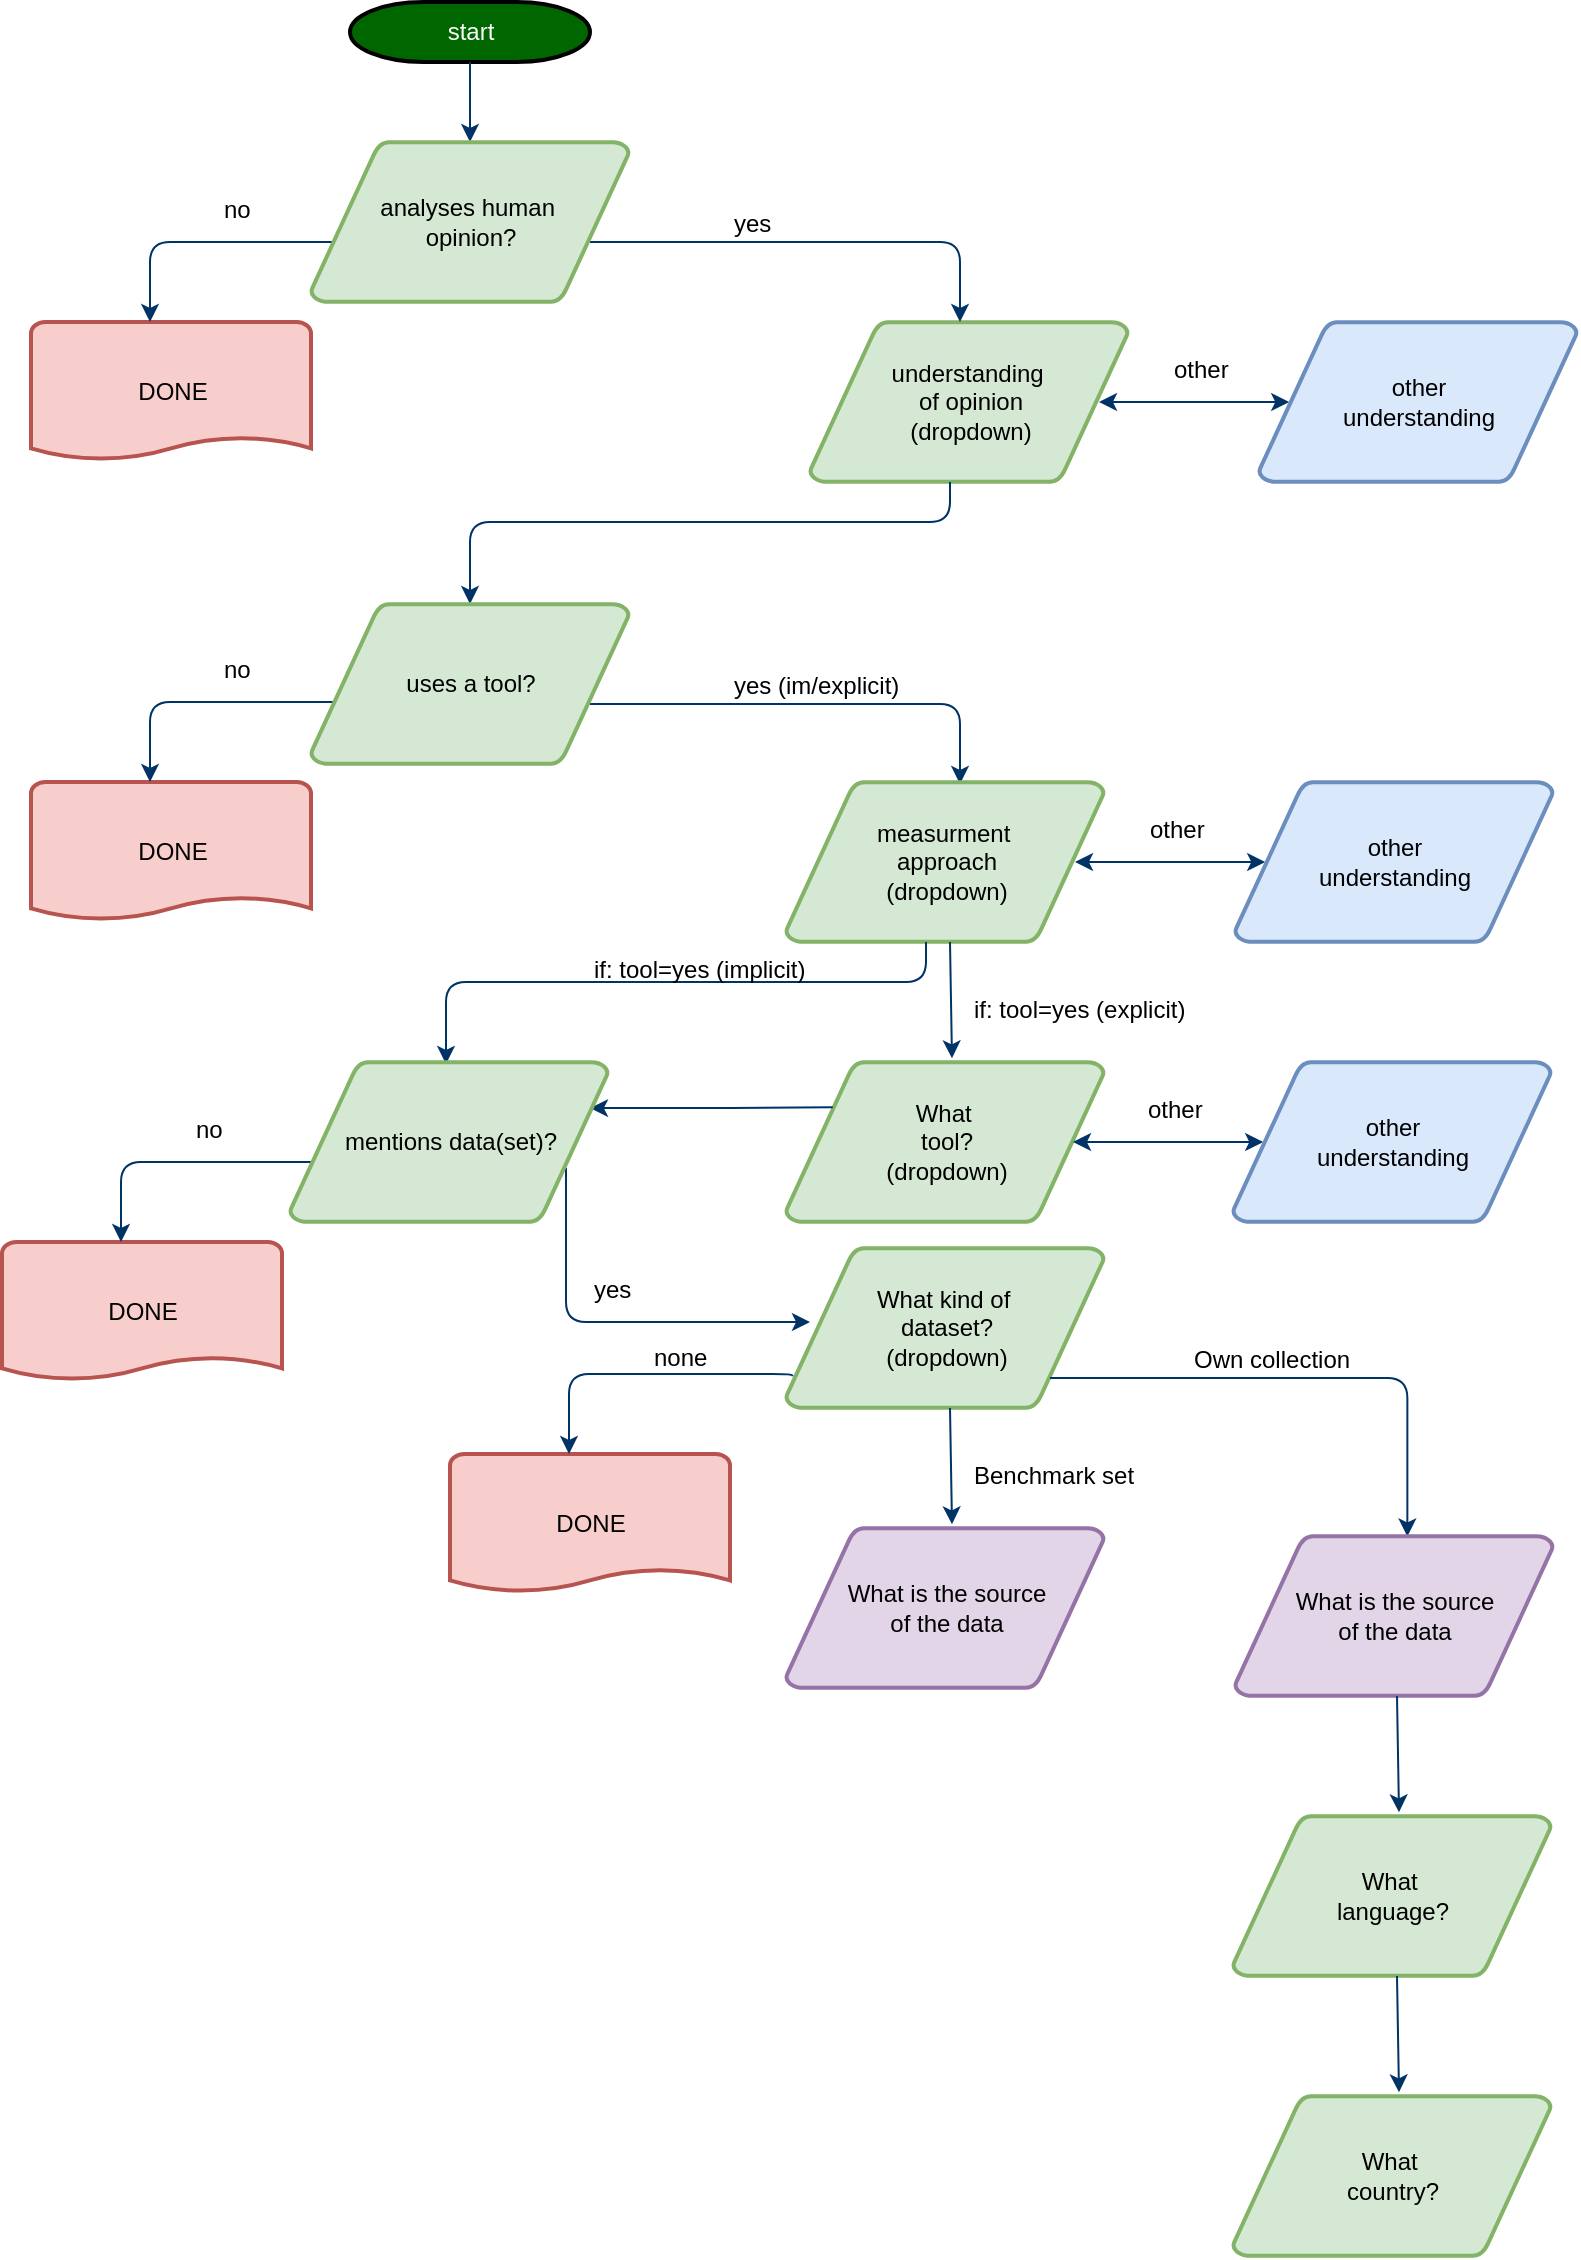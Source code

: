 <mxfile version="21.7.4" type="device">
  <diagram id="6a731a19-8d31-9384-78a2-239565b7b9f0" name="Page-1">
    <mxGraphModel dx="2074" dy="1130" grid="1" gridSize="10" guides="1" tooltips="1" connect="1" arrows="1" fold="1" page="1" pageScale="1" pageWidth="1169" pageHeight="827" background="none" math="0" shadow="0">
      <root>
        <mxCell id="0" />
        <mxCell id="1" parent="0" />
        <mxCell id="2" value="start" style="shape=mxgraph.flowchart.terminator;strokeWidth=2;gradientColor=none;gradientDirection=north;fontStyle=0;html=1;fillColor=#006600;fontColor=#FFFFFF;" parent="1" vertex="1">
          <mxGeometry x="260" y="60" width="120" height="30" as="geometry" />
        </mxCell>
        <mxCell id="5" value="&lt;div&gt;understanding&amp;nbsp;&lt;/div&gt;&lt;div&gt;of opinion&lt;/div&gt;&lt;div&gt;(dropdown)&lt;br&gt;&lt;/div&gt;" style="shape=mxgraph.flowchart.data;strokeWidth=2;gradientDirection=north;fontStyle=0;html=1;fillColor=#d5e8d4;strokeColor=#82b366;" parent="1" vertex="1">
          <mxGeometry x="490" y="220" width="159" height="80" as="geometry" />
        </mxCell>
        <mxCell id="7" style="fontStyle=1;strokeColor=#003366;strokeWidth=1;html=1;" parent="1" source="2" target="3" edge="1">
          <mxGeometry relative="1" as="geometry" />
        </mxCell>
        <mxCell id="11" value="other" style="text;fontStyle=0;html=1;strokeColor=none;gradientColor=none;fillColor=none;strokeWidth=2;" parent="1" vertex="1">
          <mxGeometry x="670" y="230" width="40" height="26" as="geometry" />
        </mxCell>
        <mxCell id="x1aTtKk9OOsL-Io-ijWA-57" value="DONE" style="shape=mxgraph.flowchart.document;strokeWidth=2;gradientDirection=north;fontStyle=0;html=1;fillColor=#f8cecc;strokeColor=#b85450;" parent="1" vertex="1">
          <mxGeometry x="100.5" y="220" width="140" height="70" as="geometry" />
        </mxCell>
        <mxCell id="x1aTtKk9OOsL-Io-ijWA-59" value="no" style="text;fontStyle=0;html=1;strokeColor=none;gradientColor=none;fillColor=none;strokeWidth=2;" parent="1" vertex="1">
          <mxGeometry x="195" y="150" width="40" height="26" as="geometry" />
        </mxCell>
        <mxCell id="x1aTtKk9OOsL-Io-ijWA-60" value="" style="edgeStyle=elbowEdgeStyle;elbow=horizontal;fontStyle=1;strokeColor=#003366;strokeWidth=1;html=1;entryX=0.095;entryY=0.5;entryDx=0;entryDy=0;entryPerimeter=0;startArrow=classic;startFill=1;" parent="1" target="x1aTtKk9OOsL-Io-ijWA-61" edge="1">
          <mxGeometry width="100" height="100" as="geometry">
            <mxPoint x="634.5" y="260" as="sourcePoint" />
            <mxPoint x="724.5" y="259.5" as="targetPoint" />
          </mxGeometry>
        </mxCell>
        <mxCell id="x1aTtKk9OOsL-Io-ijWA-61" value="&lt;div&gt;other&lt;/div&gt;&lt;div&gt;understanding&lt;br&gt;&lt;/div&gt;" style="shape=mxgraph.flowchart.data;strokeWidth=2;gradientDirection=north;fontStyle=0;html=1;fillColor=#dae8fc;strokeColor=#6c8ebf;" parent="1" vertex="1">
          <mxGeometry x="714.5" y="220" width="159" height="80" as="geometry" />
        </mxCell>
        <mxCell id="x1aTtKk9OOsL-Io-ijWA-63" value="" style="edgeStyle=elbowEdgeStyle;elbow=vertical;exitX=1;exitY=0.5;exitPerimeter=0;entryX=0.5;entryY=0;entryPerimeter=0;fontStyle=1;strokeColor=#003366;strokeWidth=1;html=1;" parent="1" edge="1">
          <mxGeometry width="100" height="100" as="geometry">
            <mxPoint x="380" y="180" as="sourcePoint" />
            <mxPoint x="565" y="220" as="targetPoint" />
            <Array as="points">
              <mxPoint x="480" y="180" />
            </Array>
          </mxGeometry>
        </mxCell>
        <mxCell id="x1aTtKk9OOsL-Io-ijWA-65" value="" style="edgeStyle=elbowEdgeStyle;elbow=vertical;fontStyle=1;strokeColor=#003366;strokeWidth=1;html=1;" parent="1" edge="1">
          <mxGeometry width="100" height="100" as="geometry">
            <mxPoint x="255" y="180" as="sourcePoint" />
            <mxPoint x="160" y="220" as="targetPoint" />
            <Array as="points">
              <mxPoint x="355" y="180" />
            </Array>
          </mxGeometry>
        </mxCell>
        <mxCell id="x1aTtKk9OOsL-Io-ijWA-66" value="yes" style="text;fontStyle=0;html=1;strokeColor=none;gradientColor=none;fillColor=none;strokeWidth=2;" parent="1" vertex="1">
          <mxGeometry x="450" y="157" width="40" height="26" as="geometry" />
        </mxCell>
        <mxCell id="x1aTtKk9OOsL-Io-ijWA-68" value="" style="edgeStyle=elbowEdgeStyle;elbow=vertical;exitX=0.5;exitY=1;exitPerimeter=0;fontStyle=1;strokeColor=#003366;strokeWidth=1;html=1;" parent="1" target="x1aTtKk9OOsL-Io-ijWA-67" edge="1">
          <mxGeometry width="100" height="100" as="geometry">
            <mxPoint x="560" y="300" as="sourcePoint" />
            <mxPoint x="305" y="480" as="targetPoint" />
            <Array as="points">
              <mxPoint x="440" y="320" />
            </Array>
          </mxGeometry>
        </mxCell>
        <mxCell id="x1aTtKk9OOsL-Io-ijWA-69" value="" style="edgeStyle=elbowEdgeStyle;elbow=vertical;exitX=1;exitY=0.5;exitPerimeter=0;entryX=0.5;entryY=0;entryPerimeter=0;fontStyle=1;strokeColor=#003366;strokeWidth=1;html=1;" parent="1" edge="1">
          <mxGeometry width="100" height="100" as="geometry">
            <mxPoint x="380" y="411" as="sourcePoint" />
            <mxPoint x="565" y="451" as="targetPoint" />
            <Array as="points">
              <mxPoint x="480" y="411" />
            </Array>
          </mxGeometry>
        </mxCell>
        <mxCell id="x1aTtKk9OOsL-Io-ijWA-70" value="yes (im/explicit)" style="text;fontStyle=0;html=1;strokeColor=none;gradientColor=none;fillColor=none;strokeWidth=2;" parent="1" vertex="1">
          <mxGeometry x="450" y="388" width="40" height="26" as="geometry" />
        </mxCell>
        <mxCell id="x1aTtKk9OOsL-Io-ijWA-71" value="DONE" style="shape=mxgraph.flowchart.document;strokeWidth=2;gradientDirection=north;fontStyle=0;html=1;fillColor=#f8cecc;strokeColor=#b85450;" parent="1" vertex="1">
          <mxGeometry x="100.5" y="450" width="140" height="70" as="geometry" />
        </mxCell>
        <mxCell id="x1aTtKk9OOsL-Io-ijWA-72" value="no" style="text;fontStyle=0;html=1;strokeColor=none;gradientColor=none;fillColor=none;strokeWidth=2;" parent="1" vertex="1">
          <mxGeometry x="195" y="380" width="40" height="26" as="geometry" />
        </mxCell>
        <mxCell id="x1aTtKk9OOsL-Io-ijWA-73" value="" style="edgeStyle=elbowEdgeStyle;elbow=vertical;exitX=1;exitY=0.5;exitPerimeter=0;fontStyle=1;strokeColor=#003366;strokeWidth=1;html=1;" parent="1" edge="1">
          <mxGeometry width="100" height="100" as="geometry">
            <mxPoint x="255" y="410" as="sourcePoint" />
            <mxPoint x="160" y="450" as="targetPoint" />
            <Array as="points">
              <mxPoint x="355" y="410" />
            </Array>
          </mxGeometry>
        </mxCell>
        <mxCell id="x1aTtKk9OOsL-Io-ijWA-74" value="&lt;div&gt;measurment&amp;nbsp;&lt;/div&gt;&lt;div&gt;approach&lt;br&gt;&lt;/div&gt;&lt;div&gt;(dropdown)&lt;br&gt;&lt;/div&gt;" style="shape=mxgraph.flowchart.data;strokeWidth=2;gradientDirection=north;fontStyle=0;html=1;fillColor=#d5e8d4;strokeColor=#82b366;" parent="1" vertex="1">
          <mxGeometry x="478" y="450" width="159" height="80" as="geometry" />
        </mxCell>
        <mxCell id="x1aTtKk9OOsL-Io-ijWA-75" value="other" style="text;fontStyle=0;html=1;strokeColor=none;gradientColor=none;fillColor=none;strokeWidth=2;" parent="1" vertex="1">
          <mxGeometry x="658" y="460" width="40" height="26" as="geometry" />
        </mxCell>
        <mxCell id="x1aTtKk9OOsL-Io-ijWA-76" value="" style="edgeStyle=elbowEdgeStyle;elbow=horizontal;fontStyle=1;strokeColor=#003366;strokeWidth=1;html=1;entryX=0.095;entryY=0.5;entryDx=0;entryDy=0;entryPerimeter=0;startArrow=classic;startFill=1;" parent="1" target="x1aTtKk9OOsL-Io-ijWA-77" edge="1">
          <mxGeometry width="100" height="100" as="geometry">
            <mxPoint x="622.5" y="490" as="sourcePoint" />
            <mxPoint x="712.5" y="489.5" as="targetPoint" />
          </mxGeometry>
        </mxCell>
        <mxCell id="x1aTtKk9OOsL-Io-ijWA-77" value="&lt;div&gt;other&lt;/div&gt;&lt;div&gt;understanding&lt;br&gt;&lt;/div&gt;" style="shape=mxgraph.flowchart.data;strokeWidth=2;gradientDirection=north;fontStyle=0;html=1;fillColor=#dae8fc;strokeColor=#6c8ebf;" parent="1" vertex="1">
          <mxGeometry x="702.5" y="450" width="159" height="80" as="geometry" />
        </mxCell>
        <mxCell id="x1aTtKk9OOsL-Io-ijWA-78" value="" style="edgeStyle=elbowEdgeStyle;elbow=vertical;exitX=0.5;exitY=1;exitPerimeter=0;fontStyle=1;strokeColor=#003366;strokeWidth=1;html=1;" parent="1" edge="1">
          <mxGeometry width="100" height="100" as="geometry">
            <mxPoint x="548" y="530" as="sourcePoint" />
            <mxPoint x="308" y="591" as="targetPoint" />
            <Array as="points">
              <mxPoint x="428" y="550" />
            </Array>
          </mxGeometry>
        </mxCell>
        <mxCell id="x1aTtKk9OOsL-Io-ijWA-79" value="What&amp;nbsp;&lt;div&gt;tool?&lt;/div&gt;&lt;div&gt;(dropdown)&lt;/div&gt;" style="shape=mxgraph.flowchart.data;strokeWidth=2;gradientDirection=north;fontStyle=0;html=1;fillColor=#d5e8d4;strokeColor=#82b366;" parent="1" vertex="1">
          <mxGeometry x="478" y="590" width="159" height="80" as="geometry" />
        </mxCell>
        <mxCell id="x1aTtKk9OOsL-Io-ijWA-80" style="fontStyle=1;strokeColor=#003366;strokeWidth=1;html=1;entryX=0.522;entryY=-0.023;entryDx=0;entryDy=0;entryPerimeter=0;" parent="1" target="x1aTtKk9OOsL-Io-ijWA-79" edge="1">
          <mxGeometry relative="1" as="geometry">
            <mxPoint x="560" y="530" as="sourcePoint" />
            <mxPoint x="560" y="570" as="targetPoint" />
          </mxGeometry>
        </mxCell>
        <mxCell id="x1aTtKk9OOsL-Io-ijWA-81" value="if: tool=yes (implicit)" style="text;fontStyle=0;html=1;strokeColor=none;gradientColor=none;fillColor=none;strokeWidth=2;" parent="1" vertex="1">
          <mxGeometry x="380" y="530" width="40" height="26" as="geometry" />
        </mxCell>
        <mxCell id="x1aTtKk9OOsL-Io-ijWA-83" value="other" style="text;fontStyle=0;html=1;strokeColor=none;gradientColor=none;fillColor=none;strokeWidth=2;" parent="1" vertex="1">
          <mxGeometry x="657" y="600" width="40" height="26" as="geometry" />
        </mxCell>
        <mxCell id="x1aTtKk9OOsL-Io-ijWA-84" value="" style="edgeStyle=elbowEdgeStyle;elbow=horizontal;fontStyle=1;strokeColor=#003366;strokeWidth=1;html=1;entryX=0.095;entryY=0.5;entryDx=0;entryDy=0;entryPerimeter=0;startArrow=classic;startFill=1;" parent="1" target="x1aTtKk9OOsL-Io-ijWA-85" edge="1">
          <mxGeometry width="100" height="100" as="geometry">
            <mxPoint x="621.5" y="630" as="sourcePoint" />
            <mxPoint x="711.5" y="629.5" as="targetPoint" />
          </mxGeometry>
        </mxCell>
        <mxCell id="x1aTtKk9OOsL-Io-ijWA-85" value="&lt;div&gt;other&lt;/div&gt;&lt;div&gt;understanding&lt;br&gt;&lt;/div&gt;" style="shape=mxgraph.flowchart.data;strokeWidth=2;gradientDirection=north;fontStyle=0;html=1;fillColor=#dae8fc;strokeColor=#6c8ebf;" parent="1" vertex="1">
          <mxGeometry x="701.5" y="590" width="159" height="80" as="geometry" />
        </mxCell>
        <mxCell id="x1aTtKk9OOsL-Io-ijWA-86" value="" style="edgeStyle=elbowEdgeStyle;elbow=horizontal;fontStyle=1;strokeColor=#003366;strokeWidth=1;html=1;entryX=0.095;entryY=0.5;entryDx=0;entryDy=0;entryPerimeter=0;startArrow=classic;startFill=1;exitX=0.872;exitY=0.631;exitDx=0;exitDy=0;exitPerimeter=0;endArrow=none;endFill=0;" parent="1" edge="1">
          <mxGeometry width="100" height="100" as="geometry">
            <mxPoint x="379.998" y="613.06" as="sourcePoint" />
            <mxPoint x="501.35" y="612.58" as="targetPoint" />
          </mxGeometry>
        </mxCell>
        <mxCell id="x1aTtKk9OOsL-Io-ijWA-87" value="if: tool=yes (explicit)" style="text;fontStyle=0;html=1;strokeColor=none;gradientColor=none;fillColor=none;strokeWidth=2;" parent="1" vertex="1">
          <mxGeometry x="570" y="550" width="30" height="26" as="geometry" />
        </mxCell>
        <mxCell id="x1aTtKk9OOsL-Io-ijWA-90" value="DONE" style="shape=mxgraph.flowchart.document;strokeWidth=2;gradientDirection=north;fontStyle=0;html=1;fillColor=#f8cecc;strokeColor=#b85450;" parent="1" vertex="1">
          <mxGeometry x="86" y="680" width="140" height="70" as="geometry" />
        </mxCell>
        <mxCell id="x1aTtKk9OOsL-Io-ijWA-91" value="no" style="text;fontStyle=0;html=1;strokeColor=none;gradientColor=none;fillColor=none;strokeWidth=2;" parent="1" vertex="1">
          <mxGeometry x="180.5" y="610" width="40" height="26" as="geometry" />
        </mxCell>
        <mxCell id="x1aTtKk9OOsL-Io-ijWA-92" value="" style="edgeStyle=elbowEdgeStyle;elbow=vertical;fontStyle=1;strokeColor=#003366;strokeWidth=1;html=1;" parent="1" edge="1">
          <mxGeometry width="100" height="100" as="geometry">
            <mxPoint x="240.5" y="640" as="sourcePoint" />
            <mxPoint x="145.5" y="680" as="targetPoint" />
            <Array as="points">
              <mxPoint x="340.5" y="640" />
            </Array>
          </mxGeometry>
        </mxCell>
        <mxCell id="x1aTtKk9OOsL-Io-ijWA-93" value="&lt;div&gt;What kind of&amp;nbsp;&lt;/div&gt;&lt;div&gt;dataset?&lt;/div&gt;&lt;div&gt;(dropdown)&lt;br&gt;&lt;/div&gt;" style="shape=mxgraph.flowchart.data;strokeWidth=2;gradientDirection=north;fontStyle=0;html=1;fillColor=#d5e8d4;strokeColor=#82b366;" parent="1" vertex="1">
          <mxGeometry x="478" y="683" width="159" height="80" as="geometry" />
        </mxCell>
        <mxCell id="x1aTtKk9OOsL-Io-ijWA-94" value="" style="edgeStyle=elbowEdgeStyle;elbow=vertical;exitX=1;exitY=0.5;exitPerimeter=0;fontStyle=1;strokeColor=#003366;strokeWidth=1;html=1;" parent="1" edge="1">
          <mxGeometry width="100" height="100" as="geometry">
            <mxPoint x="368" y="643" as="sourcePoint" />
            <mxPoint x="490" y="720" as="targetPoint" />
            <Array as="points">
              <mxPoint x="460" y="720" />
            </Array>
          </mxGeometry>
        </mxCell>
        <mxCell id="x1aTtKk9OOsL-Io-ijWA-95" value="yes" style="text;fontStyle=0;html=1;strokeColor=none;gradientColor=none;fillColor=none;strokeWidth=2;" parent="1" vertex="1">
          <mxGeometry x="380" y="690" width="40" height="26" as="geometry" />
        </mxCell>
        <mxCell id="x1aTtKk9OOsL-Io-ijWA-96" value="DONE" style="shape=mxgraph.flowchart.document;strokeWidth=2;gradientDirection=north;fontStyle=0;html=1;fillColor=#f8cecc;strokeColor=#b85450;" parent="1" vertex="1">
          <mxGeometry x="310" y="786" width="140" height="70" as="geometry" />
        </mxCell>
        <mxCell id="x1aTtKk9OOsL-Io-ijWA-97" value="none" style="text;fontStyle=0;html=1;strokeColor=none;gradientColor=none;fillColor=none;strokeWidth=2;" parent="1" vertex="1">
          <mxGeometry x="410" y="724" width="40" height="26" as="geometry" />
        </mxCell>
        <mxCell id="x1aTtKk9OOsL-Io-ijWA-98" value="" style="edgeStyle=elbowEdgeStyle;elbow=vertical;fontStyle=1;strokeColor=#003366;strokeWidth=1;html=1;exitX=0.02;exitY=0.802;exitDx=0;exitDy=0;exitPerimeter=0;" parent="1" source="x1aTtKk9OOsL-Io-ijWA-93" edge="1">
          <mxGeometry width="100" height="100" as="geometry">
            <mxPoint x="464.5" y="746" as="sourcePoint" />
            <mxPoint x="369.5" y="786" as="targetPoint" />
            <Array as="points">
              <mxPoint x="564.5" y="746" />
            </Array>
          </mxGeometry>
        </mxCell>
        <mxCell id="x1aTtKk9OOsL-Io-ijWA-99" value="&lt;div&gt;What is the source&lt;/div&gt;&lt;div&gt;of the data&lt;/div&gt;" style="shape=mxgraph.flowchart.data;strokeWidth=2;gradientDirection=north;fontStyle=0;html=1;fillColor=#e1d5e7;strokeColor=#9673a6;" parent="1" vertex="1">
          <mxGeometry x="478" y="823" width="159" height="80" as="geometry" />
        </mxCell>
        <mxCell id="x1aTtKk9OOsL-Io-ijWA-100" style="fontStyle=1;strokeColor=#003366;strokeWidth=1;html=1;entryX=0.522;entryY=-0.023;entryDx=0;entryDy=0;entryPerimeter=0;" parent="1" target="x1aTtKk9OOsL-Io-ijWA-99" edge="1">
          <mxGeometry relative="1" as="geometry">
            <mxPoint x="560" y="763" as="sourcePoint" />
            <mxPoint x="560" y="803" as="targetPoint" />
          </mxGeometry>
        </mxCell>
        <mxCell id="x1aTtKk9OOsL-Io-ijWA-101" value="Benchmark set" style="text;fontStyle=0;html=1;strokeColor=none;gradientColor=none;fillColor=none;strokeWidth=2;" parent="1" vertex="1">
          <mxGeometry x="570" y="783" width="30" height="26" as="geometry" />
        </mxCell>
        <mxCell id="x1aTtKk9OOsL-Io-ijWA-104" value="" style="edgeStyle=elbowEdgeStyle;elbow=vertical;exitX=1;exitY=0.5;exitPerimeter=0;entryX=0.542;entryY=0.003;entryPerimeter=0;fontStyle=1;strokeColor=#003366;strokeWidth=1;html=1;entryDx=0;entryDy=0;" parent="1" target="x1aTtKk9OOsL-Io-ijWA-106" edge="1">
          <mxGeometry width="100" height="100" as="geometry">
            <mxPoint x="610" y="748" as="sourcePoint" />
            <mxPoint x="795" y="788" as="targetPoint" />
            <Array as="points">
              <mxPoint x="710" y="748" />
            </Array>
          </mxGeometry>
        </mxCell>
        <mxCell id="x1aTtKk9OOsL-Io-ijWA-105" value="Own collection" style="text;fontStyle=0;html=1;strokeColor=none;gradientColor=none;fillColor=none;strokeWidth=2;" parent="1" vertex="1">
          <mxGeometry x="680" y="725" width="40" height="26" as="geometry" />
        </mxCell>
        <mxCell id="x1aTtKk9OOsL-Io-ijWA-106" value="&lt;div&gt;What is the source&lt;/div&gt;&lt;div&gt;of the data&lt;/div&gt;" style="shape=mxgraph.flowchart.data;strokeWidth=2;gradientDirection=north;fontStyle=0;html=1;fillColor=#e1d5e7;strokeColor=#9673a6;" parent="1" vertex="1">
          <mxGeometry x="702.5" y="827" width="159" height="80" as="geometry" />
        </mxCell>
        <mxCell id="x1aTtKk9OOsL-Io-ijWA-107" value="What&amp;nbsp;&lt;div&gt;language?&lt;/div&gt;" style="shape=mxgraph.flowchart.data;strokeWidth=2;gradientDirection=north;fontStyle=0;html=1;fillColor=#d5e8d4;strokeColor=#82b366;" parent="1" vertex="1">
          <mxGeometry x="701.5" y="967" width="159" height="80" as="geometry" />
        </mxCell>
        <mxCell id="x1aTtKk9OOsL-Io-ijWA-108" style="fontStyle=1;strokeColor=#003366;strokeWidth=1;html=1;entryX=0.522;entryY=-0.023;entryDx=0;entryDy=0;entryPerimeter=0;" parent="1" target="x1aTtKk9OOsL-Io-ijWA-107" edge="1">
          <mxGeometry relative="1" as="geometry">
            <mxPoint x="783.5" y="907" as="sourcePoint" />
            <mxPoint x="783.5" y="947" as="targetPoint" />
          </mxGeometry>
        </mxCell>
        <mxCell id="x1aTtKk9OOsL-Io-ijWA-109" value="What&amp;nbsp;&lt;div&gt;country?&lt;/div&gt;" style="shape=mxgraph.flowchart.data;strokeWidth=2;gradientDirection=north;fontStyle=0;html=1;fillColor=#d5e8d4;strokeColor=#82b366;" parent="1" vertex="1">
          <mxGeometry x="701.5" y="1107" width="159" height="80" as="geometry" />
        </mxCell>
        <mxCell id="x1aTtKk9OOsL-Io-ijWA-110" style="fontStyle=1;strokeColor=#003366;strokeWidth=1;html=1;entryX=0.522;entryY=-0.023;entryDx=0;entryDy=0;entryPerimeter=0;" parent="1" target="x1aTtKk9OOsL-Io-ijWA-109" edge="1">
          <mxGeometry relative="1" as="geometry">
            <mxPoint x="783.5" y="1047" as="sourcePoint" />
            <mxPoint x="783.5" y="1087" as="targetPoint" />
          </mxGeometry>
        </mxCell>
        <mxCell id="3" value="&lt;div&gt;analyses human&amp;nbsp;&lt;/div&gt;&lt;div&gt;opinion?&lt;/div&gt;" style="shape=mxgraph.flowchart.data;strokeWidth=2;gradientDirection=north;fontStyle=0;html=1;fillColor=#d5e8d4;strokeColor=#82b366;" parent="1" vertex="1">
          <mxGeometry x="240.5" y="130" width="159" height="80" as="geometry" />
        </mxCell>
        <mxCell id="x1aTtKk9OOsL-Io-ijWA-67" value="uses a tool?" style="shape=mxgraph.flowchart.data;strokeWidth=2;gradientDirection=north;fontStyle=0;html=1;fillColor=#d5e8d4;strokeColor=#82b366;" parent="1" vertex="1">
          <mxGeometry x="240.5" y="361" width="159" height="80" as="geometry" />
        </mxCell>
        <mxCell id="x1aTtKk9OOsL-Io-ijWA-82" value="&lt;div&gt;mentions data(set)?&lt;/div&gt;" style="shape=mxgraph.flowchart.data;strokeWidth=2;gradientDirection=north;fontStyle=0;html=1;fillColor=#d5e8d4;strokeColor=#82b366;" parent="1" vertex="1">
          <mxGeometry x="230" y="590" width="159" height="80" as="geometry" />
        </mxCell>
      </root>
    </mxGraphModel>
  </diagram>
</mxfile>
